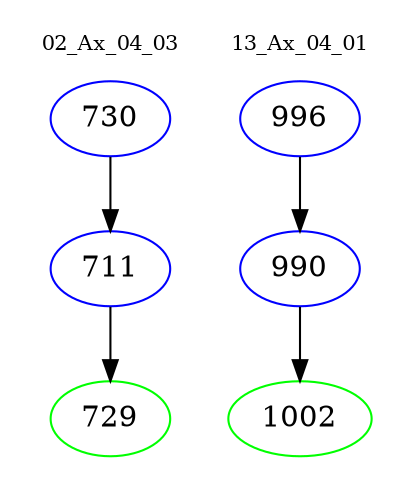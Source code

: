 digraph{
subgraph cluster_0 {
color = white
label = "02_Ax_04_03";
fontsize=10;
T0_730 [label="730", color="blue"]
T0_730 -> T0_711 [color="black"]
T0_711 [label="711", color="blue"]
T0_711 -> T0_729 [color="black"]
T0_729 [label="729", color="green"]
}
subgraph cluster_1 {
color = white
label = "13_Ax_04_01";
fontsize=10;
T1_996 [label="996", color="blue"]
T1_996 -> T1_990 [color="black"]
T1_990 [label="990", color="blue"]
T1_990 -> T1_1002 [color="black"]
T1_1002 [label="1002", color="green"]
}
}
